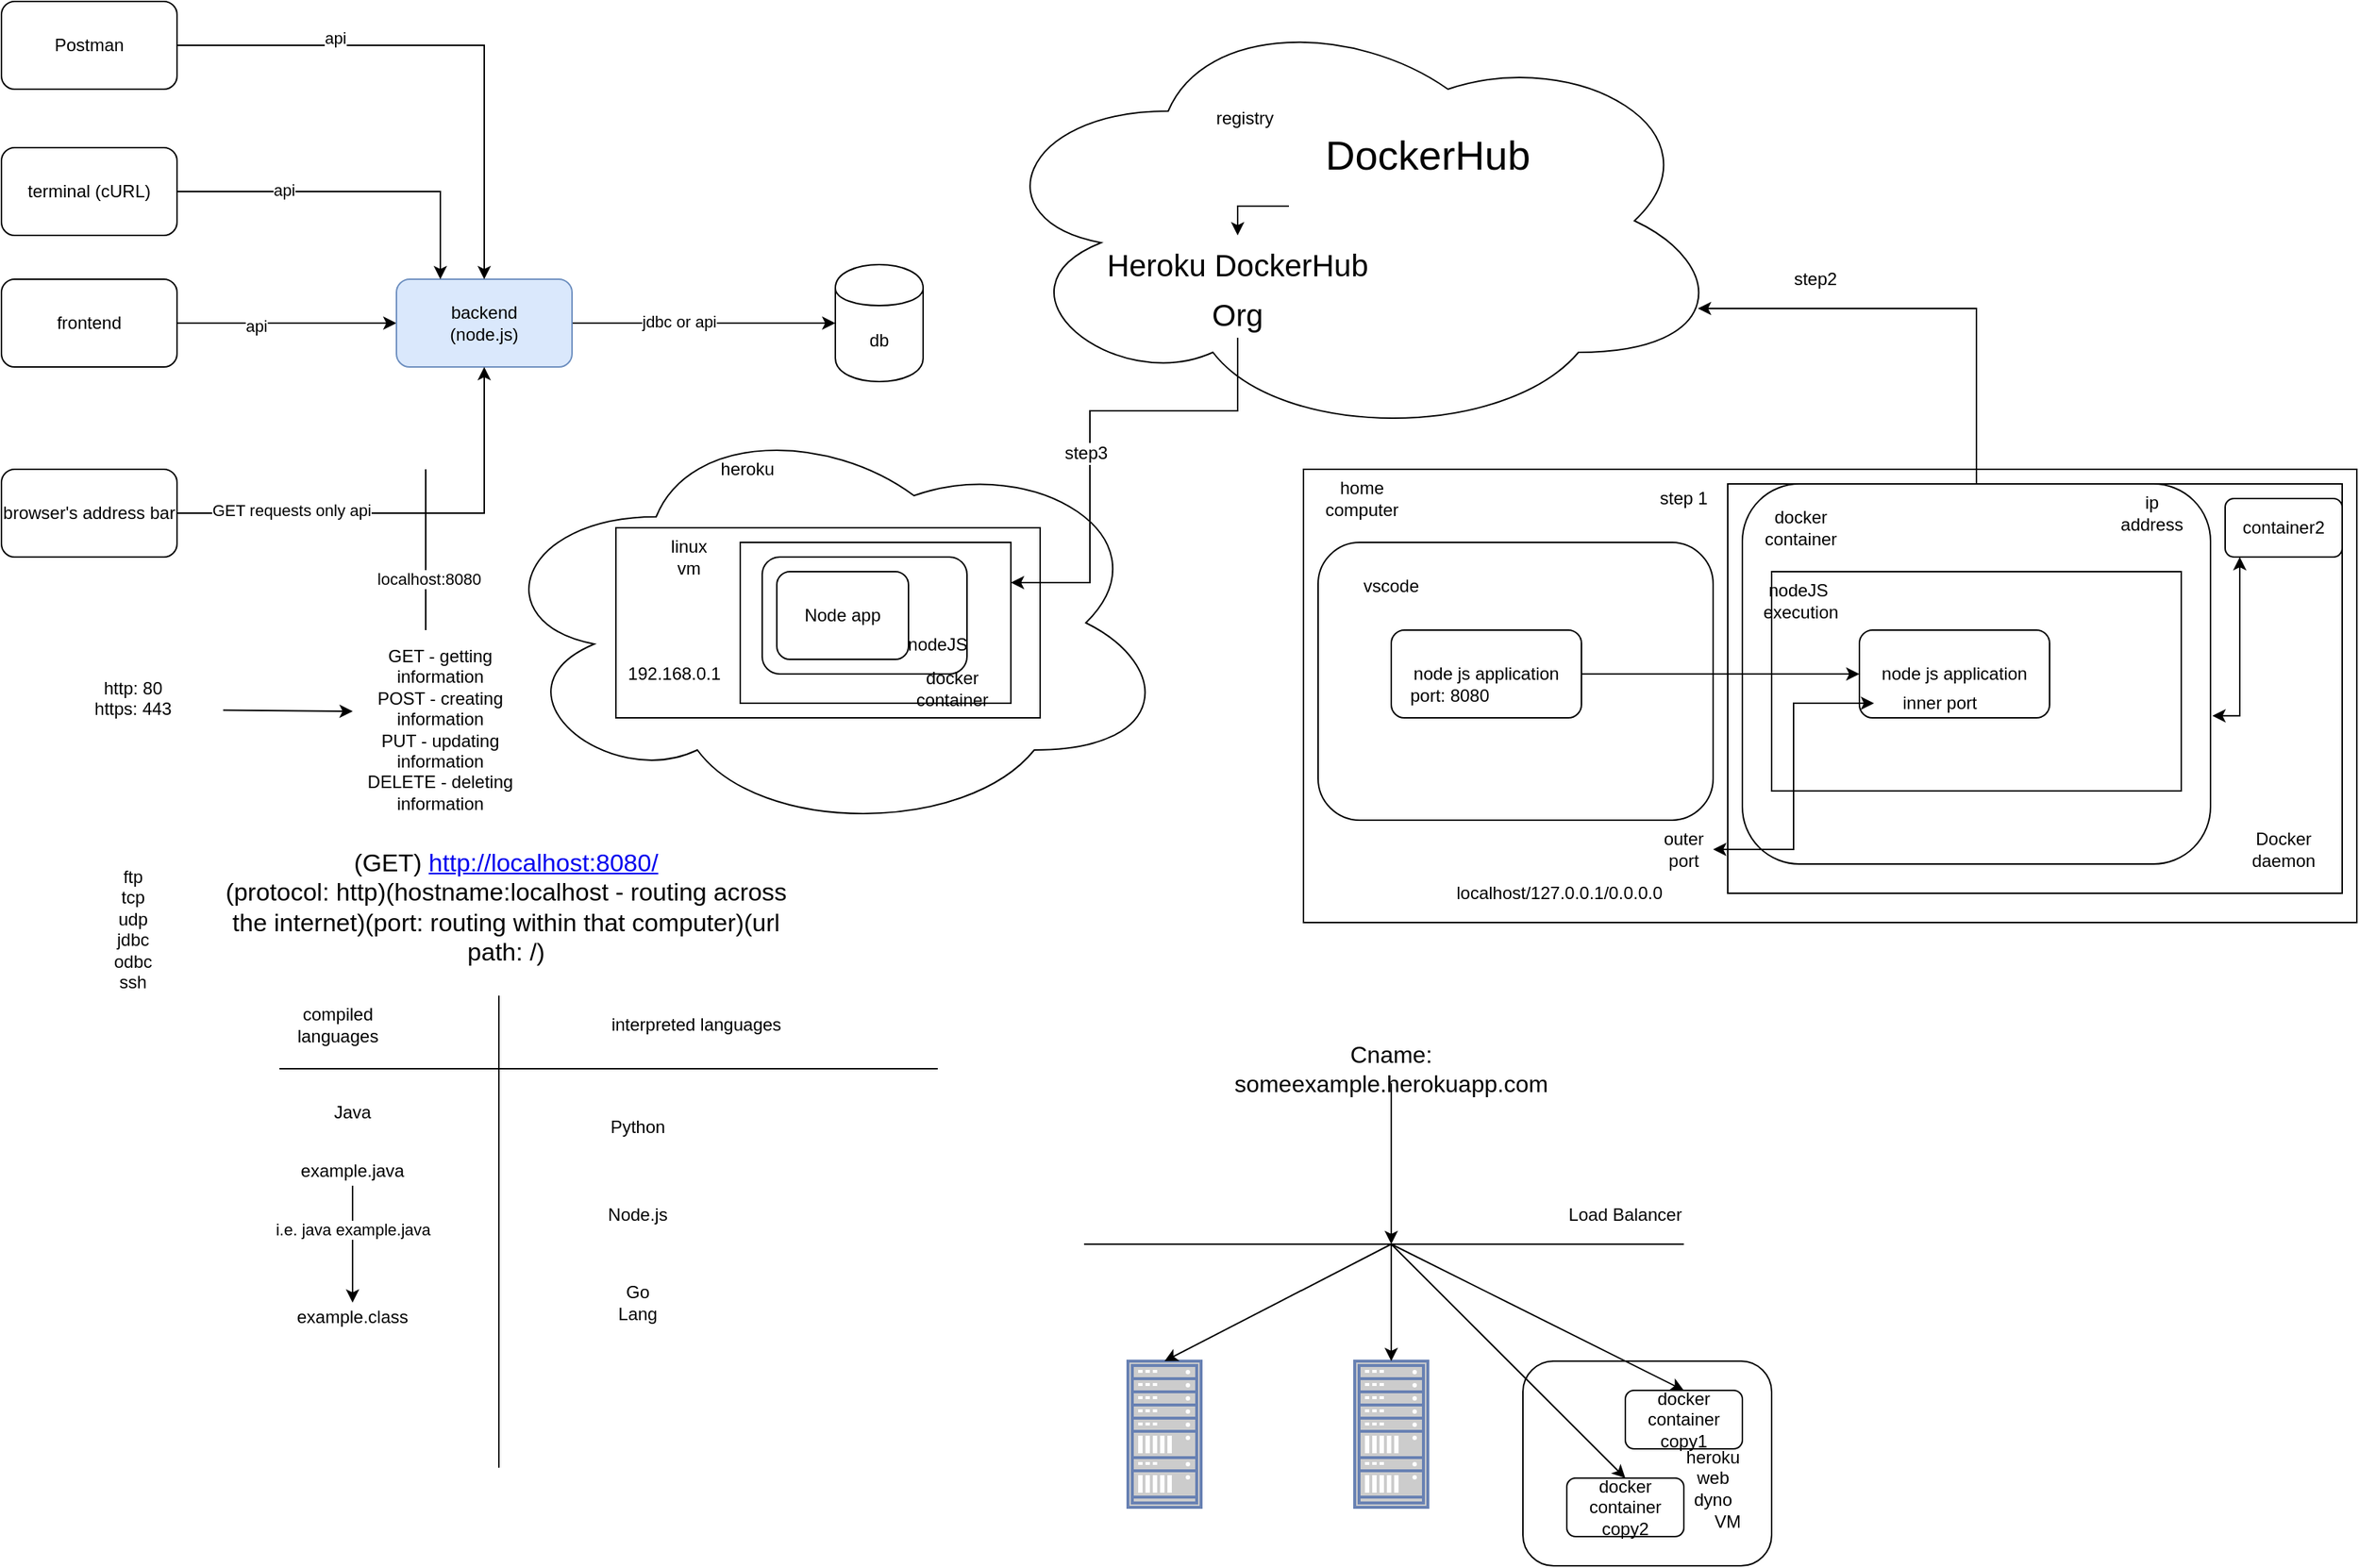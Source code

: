 <mxfile version="13.3.5" type="device"><diagram id="iI5sSY3gRKdIlzAJuWwC" name="Page-1"><mxGraphModel dx="366" dy="1290" grid="1" gridSize="10" guides="1" tooltips="1" connect="1" arrows="1" fold="1" page="1" pageScale="1" pageWidth="850" pageHeight="1100" math="0" shadow="0"><root><mxCell id="0"/><mxCell id="1" parent="0"/><mxCell id="frK7V8CXAhjfWHqHLfhG-6" value="" style="rounded=0;whiteSpace=wrap;html=1;" parent="1" vertex="1"><mxGeometry x="900" y="230" width="720" height="310" as="geometry"/></mxCell><mxCell id="frK7V8CXAhjfWHqHLfhG-45" value="" style="rounded=0;whiteSpace=wrap;html=1;fontSize=12;" parent="1" vertex="1"><mxGeometry x="1190" y="240" width="420" height="280" as="geometry"/></mxCell><mxCell id="frK7V8CXAhjfWHqHLfhG-37" value="" style="edgeStyle=orthogonalEdgeStyle;rounded=0;orthogonalLoop=1;jettySize=auto;html=1;startArrow=none;startFill=0;fontSize=28;entryX=0.96;entryY=0.7;entryDx=0;entryDy=0;entryPerimeter=0;" parent="1" source="frK7V8CXAhjfWHqHLfhG-14" target="frK7V8CXAhjfWHqHLfhG-31" edge="1"><mxGeometry relative="1" as="geometry"><mxPoint x="1360" y="160.0" as="targetPoint"/><Array as="points"><mxPoint x="1360" y="120"/></Array></mxGeometry></mxCell><mxCell id="frK7V8CXAhjfWHqHLfhG-14" value="" style="rounded=1;whiteSpace=wrap;html=1;" parent="1" vertex="1"><mxGeometry x="1200" y="240" width="320" height="260" as="geometry"/></mxCell><mxCell id="frK7V8CXAhjfWHqHLfhG-17" value="" style="rounded=0;whiteSpace=wrap;html=1;" parent="1" vertex="1"><mxGeometry x="1220" y="300" width="280" height="150" as="geometry"/></mxCell><mxCell id="VlXcGfAbqHXIvjOKplz4-19" value="" style="ellipse;shape=cloud;whiteSpace=wrap;html=1;" parent="1" vertex="1"><mxGeometry x="340" y="190" width="470" height="290" as="geometry"/></mxCell><mxCell id="VlXcGfAbqHXIvjOKplz4-11" style="edgeStyle=orthogonalEdgeStyle;rounded=0;orthogonalLoop=1;jettySize=auto;html=1;" parent="1" source="VlXcGfAbqHXIvjOKplz4-1" target="VlXcGfAbqHXIvjOKplz4-2" edge="1"><mxGeometry relative="1" as="geometry"/></mxCell><mxCell id="VlXcGfAbqHXIvjOKplz4-13" value="api" style="edgeLabel;html=1;align=center;verticalAlign=middle;resizable=0;points=[];" parent="VlXcGfAbqHXIvjOKplz4-11" vertex="1" connectable="0"><mxGeometry x="-0.283" y="-2" relative="1" as="geometry"><mxPoint as="offset"/></mxGeometry></mxCell><mxCell id="VlXcGfAbqHXIvjOKplz4-1" value="frontend" style="rounded=1;whiteSpace=wrap;html=1;" parent="1" vertex="1"><mxGeometry x="10" y="100" width="120" height="60" as="geometry"/></mxCell><mxCell id="VlXcGfAbqHXIvjOKplz4-6" style="edgeStyle=orthogonalEdgeStyle;rounded=0;orthogonalLoop=1;jettySize=auto;html=1;entryX=0;entryY=0.5;entryDx=0;entryDy=0;" parent="1" source="VlXcGfAbqHXIvjOKplz4-2" target="VlXcGfAbqHXIvjOKplz4-3" edge="1"><mxGeometry relative="1" as="geometry"/></mxCell><mxCell id="VlXcGfAbqHXIvjOKplz4-7" value="jdbc or api" style="edgeLabel;html=1;align=center;verticalAlign=middle;resizable=0;points=[];" parent="VlXcGfAbqHXIvjOKplz4-6" vertex="1" connectable="0"><mxGeometry x="-0.189" y="1" relative="1" as="geometry"><mxPoint as="offset"/></mxGeometry></mxCell><mxCell id="VlXcGfAbqHXIvjOKplz4-2" value="backend&lt;br&gt;(node.js)" style="rounded=1;whiteSpace=wrap;html=1;fillColor=#dae8fc;strokeColor=#6c8ebf;" parent="1" vertex="1"><mxGeometry x="280" y="100" width="120" height="60" as="geometry"/></mxCell><mxCell id="VlXcGfAbqHXIvjOKplz4-3" value="db" style="shape=cylinder;whiteSpace=wrap;html=1;boundedLbl=1;backgroundOutline=1;" parent="1" vertex="1"><mxGeometry x="580" y="90" width="60" height="80" as="geometry"/></mxCell><mxCell id="VlXcGfAbqHXIvjOKplz4-8" value="http: 80&lt;br&gt;https: 443&lt;br&gt;&lt;br&gt;&lt;br&gt;&lt;br&gt;&lt;br&gt;&lt;br&gt;&lt;br&gt;&lt;br&gt;ftp&lt;br&gt;tcp&lt;br&gt;udp&lt;br&gt;jdbc&lt;br&gt;odbc&lt;br&gt;ssh" style="text;html=1;strokeColor=none;fillColor=none;align=center;verticalAlign=middle;whiteSpace=wrap;rounded=0;" parent="1" vertex="1"><mxGeometry x="40" y="360" width="120" height="240" as="geometry"/></mxCell><mxCell id="VlXcGfAbqHXIvjOKplz4-16" style="edgeStyle=orthogonalEdgeStyle;rounded=0;orthogonalLoop=1;jettySize=auto;html=1;entryX=0.5;entryY=1;entryDx=0;entryDy=0;" parent="1" source="VlXcGfAbqHXIvjOKplz4-12" target="VlXcGfAbqHXIvjOKplz4-2" edge="1"><mxGeometry relative="1" as="geometry"/></mxCell><mxCell id="VlXcGfAbqHXIvjOKplz4-17" value="GET requests only api" style="edgeLabel;html=1;align=center;verticalAlign=middle;resizable=0;points=[];" parent="VlXcGfAbqHXIvjOKplz4-16" vertex="1" connectable="0"><mxGeometry x="-0.5" y="2" relative="1" as="geometry"><mxPoint as="offset"/></mxGeometry></mxCell><mxCell id="VlXcGfAbqHXIvjOKplz4-12" value="browser's address bar" style="rounded=1;whiteSpace=wrap;html=1;" parent="1" vertex="1"><mxGeometry x="10" y="230" width="120" height="60" as="geometry"/></mxCell><mxCell id="VlXcGfAbqHXIvjOKplz4-20" value="heroku" style="text;html=1;strokeColor=none;fillColor=none;align=center;verticalAlign=middle;whiteSpace=wrap;rounded=0;" parent="1" vertex="1"><mxGeometry x="500" y="220" width="40" height="20" as="geometry"/></mxCell><mxCell id="VlXcGfAbqHXIvjOKplz4-23" value="" style="rounded=0;whiteSpace=wrap;html=1;" parent="1" vertex="1"><mxGeometry x="430" y="270" width="290" height="130" as="geometry"/></mxCell><mxCell id="VlXcGfAbqHXIvjOKplz4-24" value="linux vm" style="text;html=1;strokeColor=none;fillColor=none;align=center;verticalAlign=middle;whiteSpace=wrap;rounded=0;" parent="1" vertex="1"><mxGeometry x="460" y="280" width="40" height="20" as="geometry"/></mxCell><mxCell id="VlXcGfAbqHXIvjOKplz4-26" value="tomcat" style="text;html=1;strokeColor=none;fillColor=none;align=center;verticalAlign=middle;whiteSpace=wrap;rounded=0;" parent="1" vertex="1"><mxGeometry x="530" y="290" width="40" height="20" as="geometry"/></mxCell><mxCell id="VlXcGfAbqHXIvjOKplz4-28" value="192.168.0.1" style="text;html=1;strokeColor=none;fillColor=none;align=center;verticalAlign=middle;whiteSpace=wrap;rounded=0;" parent="1" vertex="1"><mxGeometry x="450" y="360" width="40" height="20" as="geometry"/></mxCell><mxCell id="VlXcGfAbqHXIvjOKplz4-29" value="" style="endArrow=none;html=1;" parent="1" edge="1"><mxGeometry width="50" height="50" relative="1" as="geometry"><mxPoint x="200" y="640" as="sourcePoint"/><mxPoint x="650" y="640" as="targetPoint"/></mxGeometry></mxCell><mxCell id="VlXcGfAbqHXIvjOKplz4-30" value="" style="endArrow=none;html=1;" parent="1" edge="1"><mxGeometry width="50" height="50" relative="1" as="geometry"><mxPoint x="350" y="590" as="sourcePoint"/><mxPoint x="350" y="912.857" as="targetPoint"/></mxGeometry></mxCell><mxCell id="VlXcGfAbqHXIvjOKplz4-31" value="compiled languages&lt;span style=&quot;color: rgba(0 , 0 , 0 , 0) ; font-family: monospace ; font-size: 0px&quot;&gt;%3CmxGraphModel%3E%3Croot%3E%3CmxCell%20id%3D%220%22%2F%3E%3CmxCell%20id%3D%221%22%20parent%3D%220%22%2F%3E%3CmxCell%20id%3D%222%22%20value%3D%22%22%20style%3D%22endArrow%3Dnone%3Bhtml%3D1%3B%22%20edge%3D%221%22%20parent%3D%221%22%3E%3CmxGeometry%20width%3D%2250%22%20height%3D%2250%22%20relative%3D%221%22%20as%3D%22geometry%22%3E%3CmxPoint%20x%3D%22200%22%20y%3D%22640%22%20as%3D%22sourcePoint%22%2F%3E%3CmxPoint%20x%3D%22650%22%20y%3D%22640%22%20as%3D%22targetPoint%22%2F%3E%3C%2FmxGeometry%3E%3C%2FmxCell%3E%3C%2Froot%3E%3C%2FmxGraphModel%3E&lt;/span&gt;" style="text;html=1;strokeColor=none;fillColor=none;align=center;verticalAlign=middle;whiteSpace=wrap;rounded=0;" parent="1" vertex="1"><mxGeometry x="220" y="600" width="40" height="20" as="geometry"/></mxCell><mxCell id="VlXcGfAbqHXIvjOKplz4-32" value="interpreted languages" style="text;html=1;strokeColor=none;fillColor=none;align=center;verticalAlign=middle;whiteSpace=wrap;rounded=0;" parent="1" vertex="1"><mxGeometry x="420" y="600" width="130" height="20" as="geometry"/></mxCell><mxCell id="VlXcGfAbqHXIvjOKplz4-33" value="Java" style="text;html=1;strokeColor=none;fillColor=none;align=center;verticalAlign=middle;whiteSpace=wrap;rounded=0;" parent="1" vertex="1"><mxGeometry x="230" y="660" width="40" height="20" as="geometry"/></mxCell><mxCell id="VlXcGfAbqHXIvjOKplz4-36" value="" style="edgeStyle=orthogonalEdgeStyle;rounded=0;orthogonalLoop=1;jettySize=auto;html=1;" parent="1" source="VlXcGfAbqHXIvjOKplz4-34" target="VlXcGfAbqHXIvjOKplz4-35" edge="1"><mxGeometry relative="1" as="geometry"/></mxCell><mxCell id="VlXcGfAbqHXIvjOKplz4-37" value="i.e. java example.java" style="edgeLabel;html=1;align=center;verticalAlign=middle;resizable=0;points=[];" parent="VlXcGfAbqHXIvjOKplz4-36" vertex="1" connectable="0"><mxGeometry x="-0.618" y="1" relative="1" as="geometry"><mxPoint x="-1" y="14.29" as="offset"/></mxGeometry></mxCell><mxCell id="VlXcGfAbqHXIvjOKplz4-34" value="example.java" style="text;html=1;strokeColor=none;fillColor=none;align=center;verticalAlign=middle;whiteSpace=wrap;rounded=0;" parent="1" vertex="1"><mxGeometry x="190" y="700" width="120" height="20" as="geometry"/></mxCell><mxCell id="VlXcGfAbqHXIvjOKplz4-35" value="example.class" style="text;html=1;strokeColor=none;fillColor=none;align=center;verticalAlign=middle;whiteSpace=wrap;rounded=0;" parent="1" vertex="1"><mxGeometry x="190" y="800" width="120" height="20" as="geometry"/></mxCell><mxCell id="VlXcGfAbqHXIvjOKplz4-38" value="Python&lt;span style=&quot;color: rgba(0 , 0 , 0 , 0) ; font-family: monospace ; font-size: 0px&quot;&gt;%3CmxGraphModel%3E%3Croot%3E%3CmxCell%20id%3D%220%22%2F%3E%3CmxCell%20id%3D%221%22%20parent%3D%220%22%2F%3E%3CmxCell%20id%3D%222%22%20value%3D%22Java%22%20style%3D%22text%3Bhtml%3D1%3BstrokeColor%3Dnone%3BfillColor%3Dnone%3Balign%3Dcenter%3BverticalAlign%3Dmiddle%3BwhiteSpace%3Dwrap%3Brounded%3D0%3B%22%20vertex%3D%221%22%20parent%3D%221%22%3E%3CmxGeometry%20x%3D%22210%22%20y%3D%22660%22%20width%3D%2240%22%20height%3D%2220%22%20as%3D%22geometry%22%2F%3E%3C%2FmxCell%3E%3C%2Froot%3E%3C%2FmxGraphModel%3E&lt;/span&gt;" style="text;html=1;strokeColor=none;fillColor=none;align=center;verticalAlign=middle;whiteSpace=wrap;rounded=0;" parent="1" vertex="1"><mxGeometry x="425" y="670" width="40" height="20" as="geometry"/></mxCell><mxCell id="VlXcGfAbqHXIvjOKplz4-39" value="Node.js" style="text;html=1;strokeColor=none;fillColor=none;align=center;verticalAlign=middle;whiteSpace=wrap;rounded=0;" parent="1" vertex="1"><mxGeometry x="425" y="730" width="40" height="20" as="geometry"/></mxCell><mxCell id="VlXcGfAbqHXIvjOKplz4-43" value="Go Lang" style="text;html=1;strokeColor=none;fillColor=none;align=center;verticalAlign=middle;whiteSpace=wrap;rounded=0;" parent="1" vertex="1"><mxGeometry x="425" y="790" width="40" height="20" as="geometry"/></mxCell><mxCell id="VlXcGfAbqHXIvjOKplz4-44" value="" style="endArrow=none;html=1;" parent="1" edge="1"><mxGeometry width="50" height="50" relative="1" as="geometry"><mxPoint x="300" y="340" as="sourcePoint"/><mxPoint x="300" y="230" as="targetPoint"/></mxGeometry></mxCell><mxCell id="VlXcGfAbqHXIvjOKplz4-45" value="localhost:8080" style="edgeLabel;html=1;align=center;verticalAlign=middle;resizable=0;points=[];" parent="VlXcGfAbqHXIvjOKplz4-44" vertex="1" connectable="0"><mxGeometry x="-0.351" y="-2" relative="1" as="geometry"><mxPoint as="offset"/></mxGeometry></mxCell><mxCell id="VlXcGfAbqHXIvjOKplz4-46" value="GET - getting information&lt;br&gt;POST - creating information&lt;br&gt;PUT - updating information&lt;br&gt;DELETE - deleting information" style="text;html=1;strokeColor=none;fillColor=none;align=center;verticalAlign=middle;whiteSpace=wrap;rounded=0;" parent="1" vertex="1"><mxGeometry x="250" y="348" width="120" height="120" as="geometry"/></mxCell><mxCell id="VlXcGfAbqHXIvjOKplz4-47" value="&lt;font style=&quot;font-size: 17px&quot;&gt;(GET)&amp;nbsp;&lt;a href=&quot;http://localhost:8080/&quot;&gt;http://localhost:8080/&lt;/a&gt;&lt;br&gt;(protocol: http)(hostname:localhost - routing across the internet)(port: routing within that computer)(url path: /)&lt;/font&gt;" style="text;html=1;strokeColor=none;fillColor=none;align=center;verticalAlign=middle;whiteSpace=wrap;rounded=0;" parent="1" vertex="1"><mxGeometry x="160" y="490" width="390" height="80" as="geometry"/></mxCell><mxCell id="VlXcGfAbqHXIvjOKplz4-55" style="edgeStyle=orthogonalEdgeStyle;rounded=0;orthogonalLoop=1;jettySize=auto;html=1;entryX=0.25;entryY=0;entryDx=0;entryDy=0;" parent="1" source="VlXcGfAbqHXIvjOKplz4-48" target="VlXcGfAbqHXIvjOKplz4-2" edge="1"><mxGeometry relative="1" as="geometry"/></mxCell><mxCell id="VlXcGfAbqHXIvjOKplz4-56" value="api" style="edgeLabel;html=1;align=center;verticalAlign=middle;resizable=0;points=[];" parent="VlXcGfAbqHXIvjOKplz4-55" vertex="1" connectable="0"><mxGeometry x="-0.39" y="1" relative="1" as="geometry"><mxPoint as="offset"/></mxGeometry></mxCell><mxCell id="VlXcGfAbqHXIvjOKplz4-48" value="terminal (cURL)" style="rounded=1;whiteSpace=wrap;html=1;" parent="1" vertex="1"><mxGeometry x="10" y="10" width="120" height="60" as="geometry"/></mxCell><mxCell id="VlXcGfAbqHXIvjOKplz4-54" style="edgeStyle=orthogonalEdgeStyle;rounded=0;orthogonalLoop=1;jettySize=auto;html=1;entryX=0.5;entryY=0;entryDx=0;entryDy=0;" parent="1" source="VlXcGfAbqHXIvjOKplz4-53" target="VlXcGfAbqHXIvjOKplz4-2" edge="1"><mxGeometry relative="1" as="geometry"/></mxCell><mxCell id="VlXcGfAbqHXIvjOKplz4-57" value="api" style="edgeLabel;html=1;align=center;verticalAlign=middle;resizable=0;points=[];" parent="VlXcGfAbqHXIvjOKplz4-54" vertex="1" connectable="0"><mxGeometry x="-0.42" y="5" relative="1" as="geometry"><mxPoint as="offset"/></mxGeometry></mxCell><mxCell id="VlXcGfAbqHXIvjOKplz4-53" value="Postman" style="rounded=1;whiteSpace=wrap;html=1;" parent="1" vertex="1"><mxGeometry x="10" y="-90" width="120" height="60" as="geometry"/></mxCell><mxCell id="VlXcGfAbqHXIvjOKplz4-59" value="" style="endArrow=classic;html=1;exitX=1.013;exitY=0.145;exitDx=0;exitDy=0;exitPerimeter=0;entryX=0.001;entryY=0.396;entryDx=0;entryDy=0;entryPerimeter=0;" parent="1" source="VlXcGfAbqHXIvjOKplz4-8" target="VlXcGfAbqHXIvjOKplz4-46" edge="1"><mxGeometry width="50" height="50" relative="1" as="geometry"><mxPoint x="340" y="570" as="sourcePoint"/><mxPoint x="390" y="520" as="targetPoint"/></mxGeometry></mxCell><mxCell id="frK7V8CXAhjfWHqHLfhG-1" value="" style="rounded=0;whiteSpace=wrap;html=1;" parent="1" vertex="1"><mxGeometry x="515" y="280" width="185" height="110" as="geometry"/></mxCell><mxCell id="VlXcGfAbqHXIvjOKplz4-25" value="" style="rounded=1;whiteSpace=wrap;html=1;" parent="1" vertex="1"><mxGeometry x="530" y="290" width="140" height="80" as="geometry"/></mxCell><mxCell id="VlXcGfAbqHXIvjOKplz4-27" value="Node app" style="rounded=1;whiteSpace=wrap;html=1;" parent="1" vertex="1"><mxGeometry x="540" y="300" width="90" height="60" as="geometry"/></mxCell><mxCell id="frK7V8CXAhjfWHqHLfhG-4" value="nodeJS" style="text;html=1;strokeColor=none;fillColor=none;align=center;verticalAlign=middle;whiteSpace=wrap;rounded=0;" parent="1" vertex="1"><mxGeometry x="630" y="340" width="40" height="20" as="geometry"/></mxCell><mxCell id="frK7V8CXAhjfWHqHLfhG-5" value="docker container" style="text;html=1;strokeColor=none;fillColor=none;align=center;verticalAlign=middle;whiteSpace=wrap;rounded=0;" parent="1" vertex="1"><mxGeometry x="640" y="370" width="40" height="20" as="geometry"/></mxCell><mxCell id="frK7V8CXAhjfWHqHLfhG-7" value="home computer" style="text;html=1;strokeColor=none;fillColor=none;align=center;verticalAlign=middle;whiteSpace=wrap;rounded=0;" parent="1" vertex="1"><mxGeometry x="920" y="240" width="40" height="20" as="geometry"/></mxCell><mxCell id="frK7V8CXAhjfWHqHLfhG-8" value="" style="rounded=1;whiteSpace=wrap;html=1;" parent="1" vertex="1"><mxGeometry x="910" y="280" width="270" height="190" as="geometry"/></mxCell><mxCell id="frK7V8CXAhjfWHqHLfhG-10" value="vscode" style="text;html=1;strokeColor=none;fillColor=none;align=center;verticalAlign=middle;whiteSpace=wrap;rounded=0;" parent="1" vertex="1"><mxGeometry x="940" y="300" width="40" height="20" as="geometry"/></mxCell><mxCell id="frK7V8CXAhjfWHqHLfhG-11" value="node js application" style="rounded=1;whiteSpace=wrap;html=1;" parent="1" vertex="1"><mxGeometry x="960" y="340" width="130" height="60" as="geometry"/></mxCell><mxCell id="frK7V8CXAhjfWHqHLfhG-15" value="docker container" style="text;html=1;strokeColor=none;fillColor=none;align=center;verticalAlign=middle;whiteSpace=wrap;rounded=0;" parent="1" vertex="1"><mxGeometry x="1220" y="260" width="40" height="20" as="geometry"/></mxCell><mxCell id="frK7V8CXAhjfWHqHLfhG-12" value="node js application" style="rounded=1;whiteSpace=wrap;html=1;" parent="1" vertex="1"><mxGeometry x="1280" y="340" width="130" height="60" as="geometry"/></mxCell><mxCell id="frK7V8CXAhjfWHqHLfhG-13" value="" style="edgeStyle=orthogonalEdgeStyle;rounded=0;orthogonalLoop=1;jettySize=auto;html=1;" parent="1" source="frK7V8CXAhjfWHqHLfhG-11" target="frK7V8CXAhjfWHqHLfhG-12" edge="1"><mxGeometry relative="1" as="geometry"/></mxCell><mxCell id="frK7V8CXAhjfWHqHLfhG-18" value="nodeJS&amp;nbsp;&lt;br&gt;execution" style="text;html=1;strokeColor=none;fillColor=none;align=center;verticalAlign=middle;whiteSpace=wrap;rounded=0;" parent="1" vertex="1"><mxGeometry x="1220" y="310" width="40" height="20" as="geometry"/></mxCell><mxCell id="frK7V8CXAhjfWHqHLfhG-19" value="localhost/127.0.0.1/0.0.0.0" style="text;html=1;strokeColor=none;fillColor=none;align=center;verticalAlign=middle;whiteSpace=wrap;rounded=0;" parent="1" vertex="1"><mxGeometry x="920" y="510" width="310" height="20" as="geometry"/></mxCell><mxCell id="frK7V8CXAhjfWHqHLfhG-20" value="ip address" style="text;html=1;strokeColor=none;fillColor=none;align=center;verticalAlign=middle;whiteSpace=wrap;rounded=0;" parent="1" vertex="1"><mxGeometry x="1460" y="250" width="40" height="20" as="geometry"/></mxCell><mxCell id="frK7V8CXAhjfWHqHLfhG-21" value="outer&lt;br&gt;port" style="text;html=1;strokeColor=none;fillColor=none;align=center;verticalAlign=middle;whiteSpace=wrap;rounded=0;" parent="1" vertex="1"><mxGeometry x="1140" y="480" width="40" height="20" as="geometry"/></mxCell><mxCell id="frK7V8CXAhjfWHqHLfhG-26" style="edgeStyle=orthogonalEdgeStyle;rounded=0;orthogonalLoop=1;jettySize=auto;html=1;entryX=1;entryY=0.5;entryDx=0;entryDy=0;startArrow=classic;startFill=1;" parent="1" source="frK7V8CXAhjfWHqHLfhG-22" target="frK7V8CXAhjfWHqHLfhG-21" edge="1"><mxGeometry relative="1" as="geometry"/></mxCell><mxCell id="frK7V8CXAhjfWHqHLfhG-22" value="inner port" style="text;html=1;strokeColor=none;fillColor=none;align=center;verticalAlign=middle;whiteSpace=wrap;rounded=0;" parent="1" vertex="1"><mxGeometry x="1290" y="380" width="90" height="20" as="geometry"/></mxCell><mxCell id="frK7V8CXAhjfWHqHLfhG-27" value="port: 8080" style="text;html=1;strokeColor=none;fillColor=none;align=center;verticalAlign=middle;whiteSpace=wrap;rounded=0;" parent="1" vertex="1"><mxGeometry x="970" y="375" width="60" height="20" as="geometry"/></mxCell><mxCell id="frK7V8CXAhjfWHqHLfhG-30" value="step 1" style="text;html=1;strokeColor=none;fillColor=none;align=center;verticalAlign=middle;whiteSpace=wrap;rounded=0;" parent="1" vertex="1"><mxGeometry x="1140" y="240" width="40" height="20" as="geometry"/></mxCell><mxCell id="frK7V8CXAhjfWHqHLfhG-31" value="" style="ellipse;shape=cloud;whiteSpace=wrap;html=1;" parent="1" vertex="1"><mxGeometry x="680" y="-90" width="510" height="300" as="geometry"/></mxCell><mxCell id="frK7V8CXAhjfWHqHLfhG-32" value="registry" style="text;html=1;strokeColor=none;fillColor=none;align=center;verticalAlign=middle;whiteSpace=wrap;rounded=0;" parent="1" vertex="1"><mxGeometry x="840" y="-20" width="40" height="20" as="geometry"/></mxCell><mxCell id="frK7V8CXAhjfWHqHLfhG-40" value="" style="edgeStyle=orthogonalEdgeStyle;rounded=0;orthogonalLoop=1;jettySize=auto;html=1;startArrow=none;startFill=0;fontSize=12;" parent="1" source="frK7V8CXAhjfWHqHLfhG-33" target="frK7V8CXAhjfWHqHLfhG-39" edge="1"><mxGeometry relative="1" as="geometry"><Array as="points"><mxPoint x="855" y="50"/></Array></mxGeometry></mxCell><mxCell id="frK7V8CXAhjfWHqHLfhG-33" value="DockerHub" style="text;html=1;strokeColor=none;fillColor=none;align=center;verticalAlign=middle;whiteSpace=wrap;rounded=0;fontSize=28;" parent="1" vertex="1"><mxGeometry x="890" y="-20" width="190" height="70" as="geometry"/></mxCell><mxCell id="frK7V8CXAhjfWHqHLfhG-41" style="edgeStyle=orthogonalEdgeStyle;rounded=0;orthogonalLoop=1;jettySize=auto;html=1;entryX=1;entryY=0.25;entryDx=0;entryDy=0;startArrow=none;startFill=0;fontSize=12;" parent="1" source="frK7V8CXAhjfWHqHLfhG-39" target="frK7V8CXAhjfWHqHLfhG-1" edge="1"><mxGeometry relative="1" as="geometry"><Array as="points"><mxPoint x="855" y="190"/><mxPoint x="754" y="190"/><mxPoint x="754" y="307"/></Array></mxGeometry></mxCell><mxCell id="frK7V8CXAhjfWHqHLfhG-42" value="step3" style="edgeLabel;html=1;align=center;verticalAlign=middle;resizable=0;points=[];fontSize=12;" parent="frK7V8CXAhjfWHqHLfhG-41" vertex="1" connectable="0"><mxGeometry x="0.114" y="-3" relative="1" as="geometry"><mxPoint as="offset"/></mxGeometry></mxCell><mxCell id="frK7V8CXAhjfWHqHLfhG-39" value="&lt;font style=&quot;font-size: 21px&quot;&gt;Heroku DockerHub Org&lt;/font&gt;" style="text;html=1;strokeColor=none;fillColor=none;align=center;verticalAlign=middle;whiteSpace=wrap;rounded=0;fontSize=28;" parent="1" vertex="1"><mxGeometry x="760" y="70" width="190" height="70" as="geometry"/></mxCell><mxCell id="frK7V8CXAhjfWHqHLfhG-38" value="step2" style="text;html=1;strokeColor=none;fillColor=none;align=center;verticalAlign=middle;whiteSpace=wrap;rounded=0;fontSize=12;" parent="1" vertex="1"><mxGeometry x="1230" y="90" width="40" height="20" as="geometry"/></mxCell><mxCell id="frK7V8CXAhjfWHqHLfhG-44" style="edgeStyle=orthogonalEdgeStyle;rounded=0;orthogonalLoop=1;jettySize=auto;html=1;entryX=1.004;entryY=0.61;entryDx=0;entryDy=0;entryPerimeter=0;startArrow=classic;startFill=1;fontSize=12;" parent="1" source="frK7V8CXAhjfWHqHLfhG-43" target="frK7V8CXAhjfWHqHLfhG-14" edge="1"><mxGeometry relative="1" as="geometry"><Array as="points"><mxPoint x="1540" y="399"/></Array></mxGeometry></mxCell><mxCell id="frK7V8CXAhjfWHqHLfhG-43" value="container2" style="rounded=1;whiteSpace=wrap;html=1;fontSize=12;" parent="1" vertex="1"><mxGeometry x="1530" y="250" width="80" height="40" as="geometry"/></mxCell><mxCell id="frK7V8CXAhjfWHqHLfhG-46" value="Docker daemon" style="text;html=1;strokeColor=none;fillColor=none;align=center;verticalAlign=middle;whiteSpace=wrap;rounded=0;fontSize=12;" parent="1" vertex="1"><mxGeometry x="1550" y="480" width="40" height="20" as="geometry"/></mxCell><mxCell id="frK7V8CXAhjfWHqHLfhG-49" value="" style="endArrow=none;html=1;fontSize=12;" parent="1" edge="1"><mxGeometry width="50" height="50" relative="1" as="geometry"><mxPoint x="750" y="760" as="sourcePoint"/><mxPoint x="1160" y="760" as="targetPoint"/></mxGeometry></mxCell><mxCell id="frK7V8CXAhjfWHqHLfhG-52" style="edgeStyle=orthogonalEdgeStyle;rounded=0;orthogonalLoop=1;jettySize=auto;html=1;startArrow=none;startFill=0;fontSize=12;" parent="1" source="frK7V8CXAhjfWHqHLfhG-51" edge="1"><mxGeometry relative="1" as="geometry"><mxPoint x="960" y="760" as="targetPoint"/></mxGeometry></mxCell><mxCell id="frK7V8CXAhjfWHqHLfhG-51" value="&lt;font style=&quot;font-size: 16px&quot;&gt;Cname: someexample.herokuapp.com&lt;br&gt;&lt;/font&gt;" style="text;html=1;strokeColor=none;fillColor=none;align=center;verticalAlign=middle;whiteSpace=wrap;rounded=0;fontSize=12;" parent="1" vertex="1"><mxGeometry x="870" y="630" width="180" height="20" as="geometry"/></mxCell><mxCell id="frK7V8CXAhjfWHqHLfhG-53" value="Load Balancer" style="text;html=1;strokeColor=none;fillColor=none;align=center;verticalAlign=middle;whiteSpace=wrap;rounded=0;fontSize=12;" parent="1" vertex="1"><mxGeometry x="1070" y="730" width="100" height="20" as="geometry"/></mxCell><mxCell id="frK7V8CXAhjfWHqHLfhG-56" value="" style="fontColor=#0066CC;verticalAlign=top;verticalLabelPosition=bottom;labelPosition=center;align=center;html=1;outlineConnect=0;fillColor=#CCCCCC;strokeColor=#6881B3;gradientColor=none;gradientDirection=north;strokeWidth=2;shape=mxgraph.networks.rack;" parent="1" vertex="1"><mxGeometry x="780" y="840" width="50" height="100" as="geometry"/></mxCell><mxCell id="frK7V8CXAhjfWHqHLfhG-57" value="" style="fontColor=#0066CC;verticalAlign=top;verticalLabelPosition=bottom;labelPosition=center;align=center;html=1;outlineConnect=0;fillColor=#CCCCCC;strokeColor=#6881B3;gradientColor=none;gradientDirection=north;strokeWidth=2;shape=mxgraph.networks.rack;" parent="1" vertex="1"><mxGeometry x="935" y="840" width="50" height="100" as="geometry"/></mxCell><mxCell id="frK7V8CXAhjfWHqHLfhG-59" value="" style="endArrow=classic;html=1;fontSize=12;entryX=0.5;entryY=0;entryDx=0;entryDy=0;entryPerimeter=0;" parent="1" target="frK7V8CXAhjfWHqHLfhG-56" edge="1"><mxGeometry width="50" height="50" relative="1" as="geometry"><mxPoint x="960" y="760" as="sourcePoint"/><mxPoint x="890" y="870" as="targetPoint"/></mxGeometry></mxCell><mxCell id="frK7V8CXAhjfWHqHLfhG-60" value="" style="endArrow=classic;html=1;fontSize=12;entryX=0.5;entryY=0;entryDx=0;entryDy=0;entryPerimeter=0;" parent="1" target="frK7V8CXAhjfWHqHLfhG-57" edge="1"><mxGeometry width="50" height="50" relative="1" as="geometry"><mxPoint x="960" y="760" as="sourcePoint"/><mxPoint x="815" y="850" as="targetPoint"/></mxGeometry></mxCell><mxCell id="frK7V8CXAhjfWHqHLfhG-65" value="" style="rounded=1;whiteSpace=wrap;html=1;fontSize=12;" parent="1" vertex="1"><mxGeometry x="1050" y="840" width="170" height="140" as="geometry"/></mxCell><mxCell id="frK7V8CXAhjfWHqHLfhG-66" value="docker container copy1" style="rounded=1;whiteSpace=wrap;html=1;fontSize=12;" parent="1" vertex="1"><mxGeometry x="1120" y="860" width="80" height="40" as="geometry"/></mxCell><mxCell id="frK7V8CXAhjfWHqHLfhG-67" value="docker container copy2" style="rounded=1;whiteSpace=wrap;html=1;fontSize=12;" parent="1" vertex="1"><mxGeometry x="1080" y="920" width="80" height="40" as="geometry"/></mxCell><mxCell id="frK7V8CXAhjfWHqHLfhG-68" value="" style="endArrow=classic;html=1;fontSize=12;entryX=0.5;entryY=0;entryDx=0;entryDy=0;" parent="1" target="frK7V8CXAhjfWHqHLfhG-66" edge="1"><mxGeometry width="50" height="50" relative="1" as="geometry"><mxPoint x="960" y="760" as="sourcePoint"/><mxPoint x="870" y="800" as="targetPoint"/></mxGeometry></mxCell><mxCell id="frK7V8CXAhjfWHqHLfhG-69" value="" style="endArrow=classic;html=1;fontSize=12;entryX=0.5;entryY=0;entryDx=0;entryDy=0;" parent="1" target="frK7V8CXAhjfWHqHLfhG-67" edge="1"><mxGeometry width="50" height="50" relative="1" as="geometry"><mxPoint x="960" y="760" as="sourcePoint"/><mxPoint x="1170" y="870" as="targetPoint"/></mxGeometry></mxCell><mxCell id="frK7V8CXAhjfWHqHLfhG-70" value="VM" style="text;html=1;strokeColor=none;fillColor=none;align=center;verticalAlign=middle;whiteSpace=wrap;rounded=0;fontSize=12;" parent="1" vertex="1"><mxGeometry x="1170" y="940" width="40" height="20" as="geometry"/></mxCell><mxCell id="frK7V8CXAhjfWHqHLfhG-71" value="heroku web dyno" style="text;html=1;strokeColor=none;fillColor=none;align=center;verticalAlign=middle;whiteSpace=wrap;rounded=0;fontSize=12;" parent="1" vertex="1"><mxGeometry x="1160" y="910" width="40" height="20" as="geometry"/></mxCell></root></mxGraphModel></diagram></mxfile>